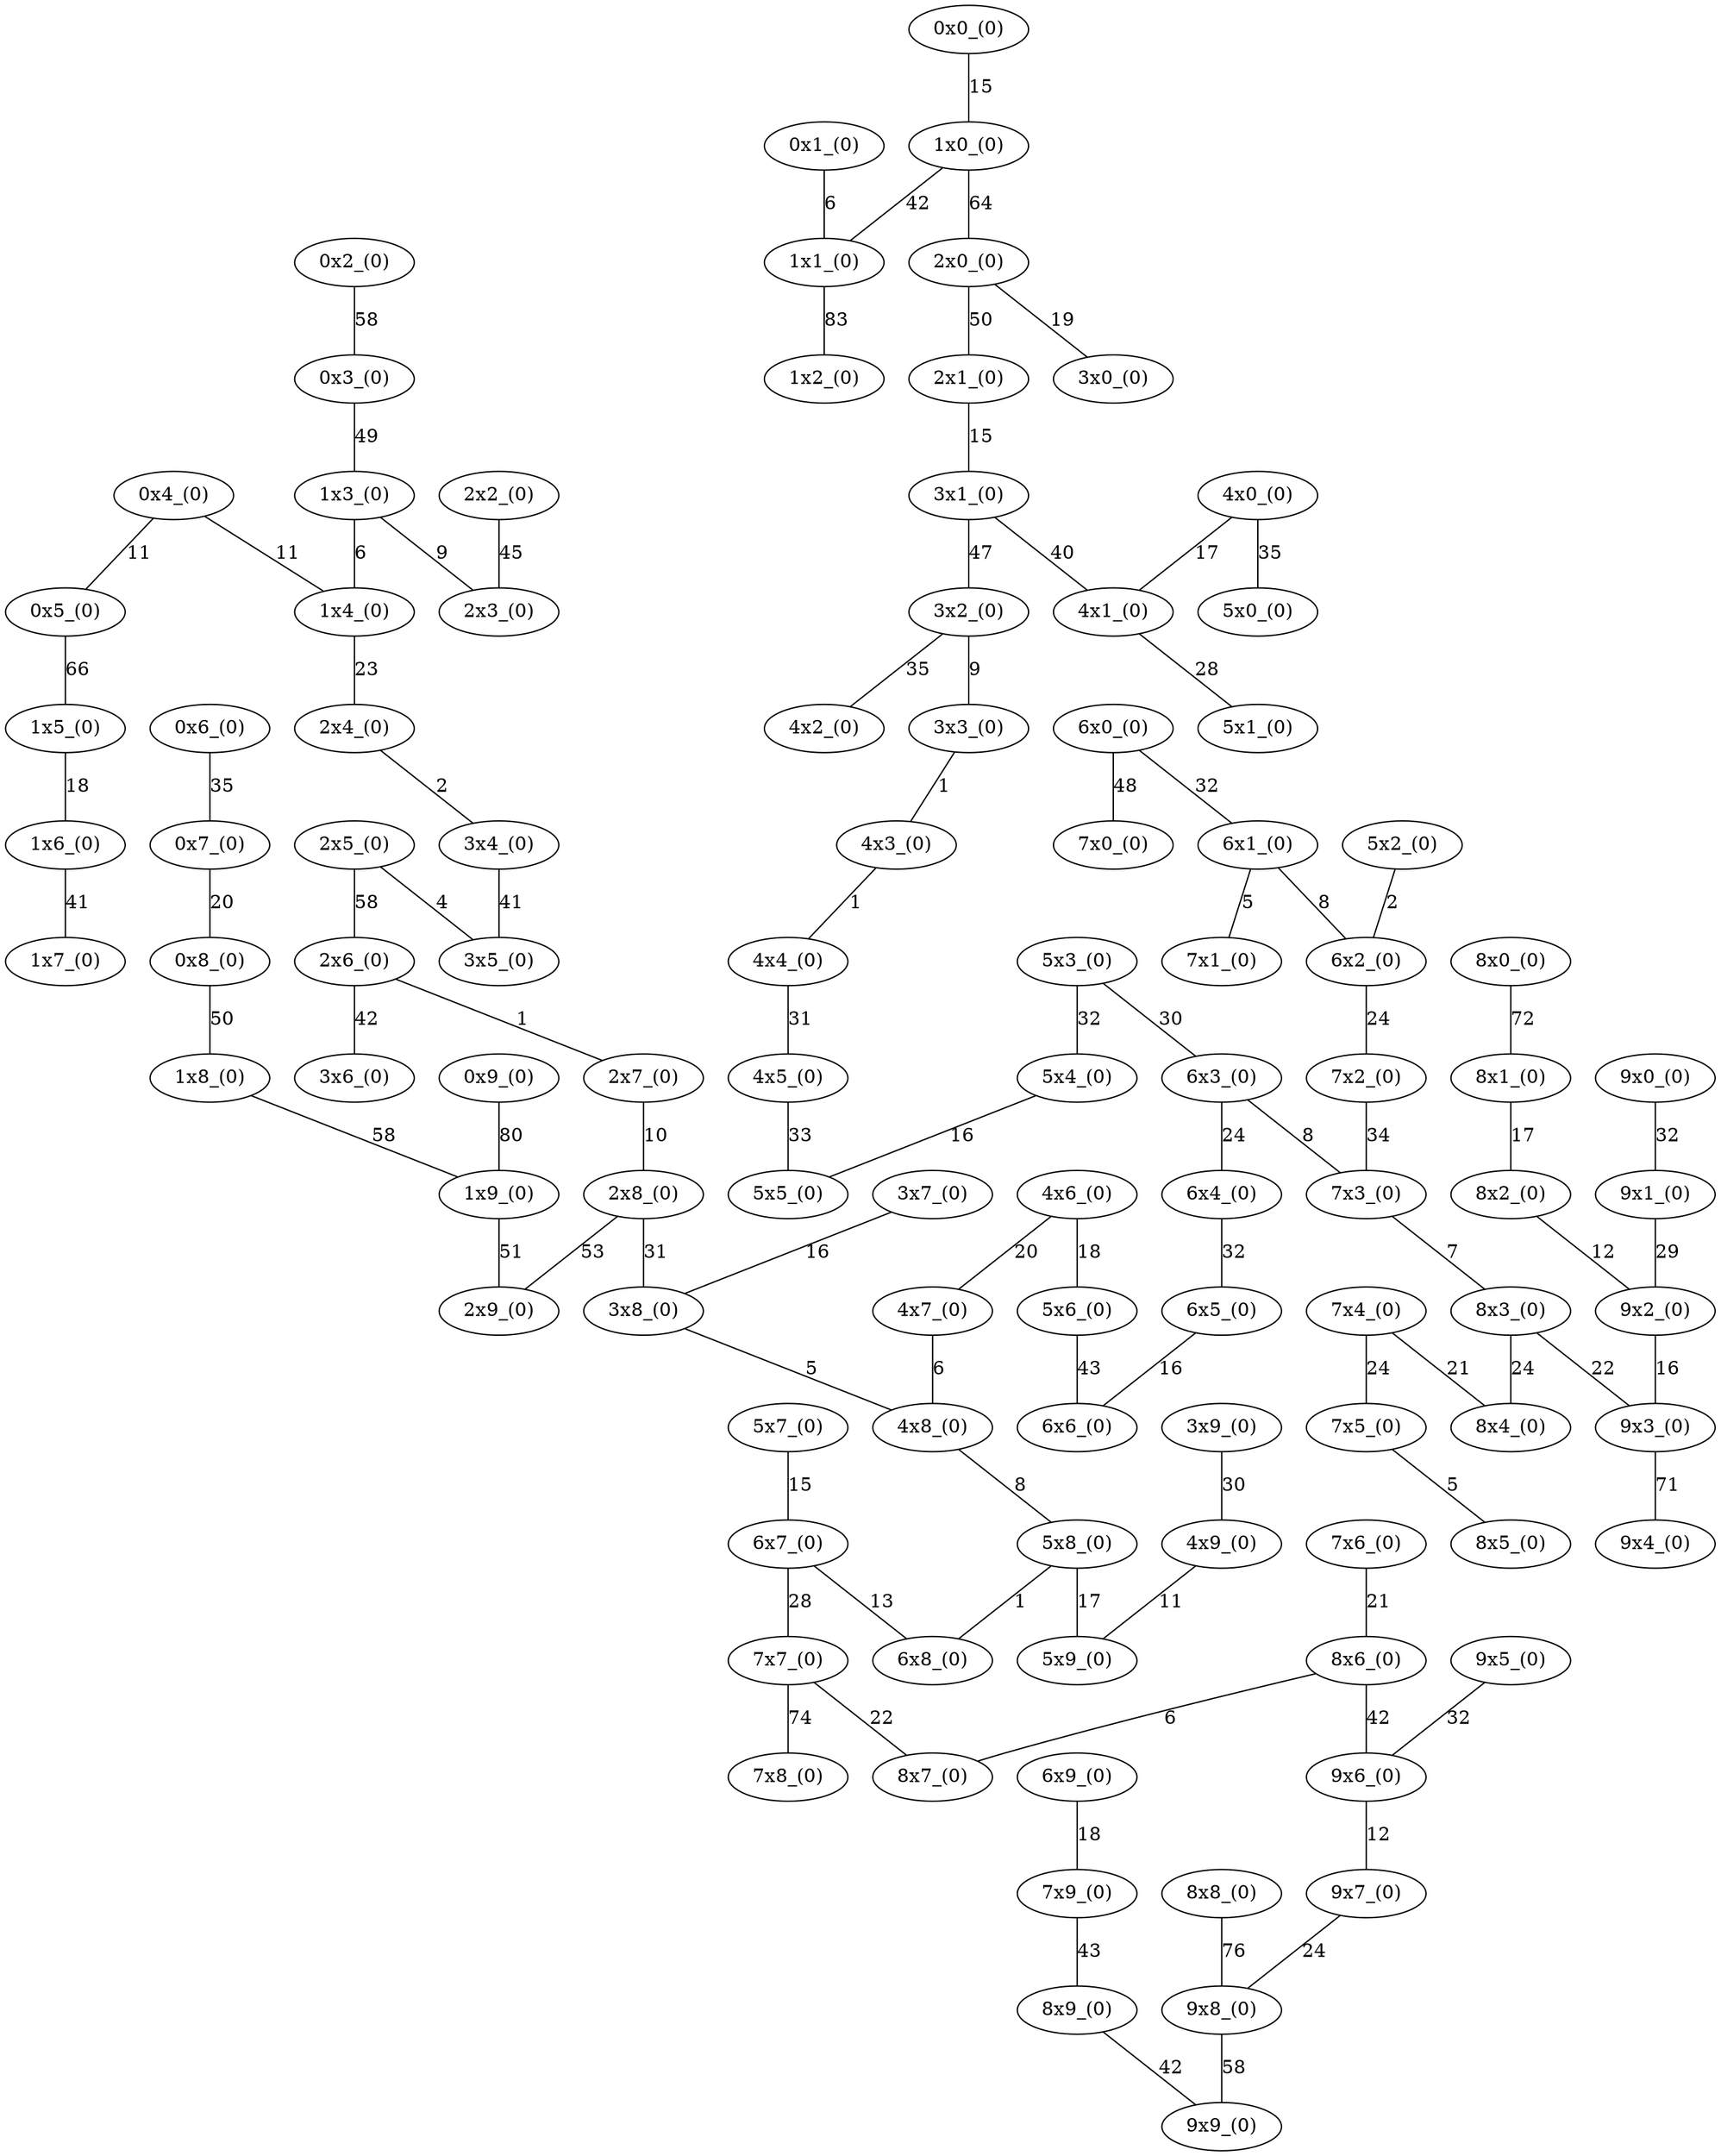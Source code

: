 graph {
    "0x0_(0)" [kruskal=9,weight=0,]
    "0x1_(0)" [kruskal=9,weight=0,]
    "0x2_(0)" [kruskal=9,weight=0,]
    "0x3_(0)" [kruskal=9,weight=0,]
    "0x4_(0)" [kruskal=9,weight=0,]
    "0x5_(0)" [kruskal=9,weight=0,]
    "0x6_(0)" [kruskal=9,weight=0,]
    "0x7_(0)" [kruskal=9,weight=0,]
    "0x8_(0)" [kruskal=9,weight=0,]
    "0x9_(0)" [kruskal=9,weight=0,]
    "1x0_(0)" [kruskal=9,weight=0,]
    "1x1_(0)" [kruskal=9,weight=0,]
    "1x2_(0)" [kruskal=9,weight=0,]
    "1x3_(0)" [kruskal=9,weight=0,]
    "1x4_(0)" [kruskal=9,weight=0,]
    "1x5_(0)" [kruskal=9,weight=0,]
    "1x6_(0)" [kruskal=9,weight=0,]
    "1x7_(0)" [kruskal=9,weight=0,]
    "1x8_(0)" [kruskal=9,weight=0,]
    "1x9_(0)" [kruskal=9,weight=0,]
    "2x0_(0)" [kruskal=9,weight=0,]
    "2x1_(0)" [kruskal=9,weight=0,]
    "2x2_(0)" [kruskal=9,weight=0,]
    "2x3_(0)" [kruskal=9,weight=0,]
    "2x4_(0)" [kruskal=9,weight=0,]
    "2x5_(0)" [kruskal=9,weight=0,]
    "2x6_(0)" [kruskal=9,weight=0,]
    "2x7_(0)" [kruskal=9,weight=0,]
    "2x8_(0)" [kruskal=9,weight=0,]
    "2x9_(0)" [kruskal=9,weight=0,]
    "3x0_(0)" [kruskal=9,weight=0,]
    "3x1_(0)" [kruskal=9,weight=0,]
    "3x2_(0)" [kruskal=9,weight=0,]
    "3x3_(0)" [kruskal=9,weight=0,]
    "3x4_(0)" [kruskal=9,weight=0,]
    "3x5_(0)" [kruskal=9,weight=0,]
    "3x6_(0)" [kruskal=9,weight=0,]
    "3x7_(0)" [kruskal=9,weight=0,]
    "3x8_(0)" [kruskal=9,weight=0,]
    "3x9_(0)" [kruskal=9,weight=0,]
    "4x0_(0)" [kruskal=9,weight=0,]
    "4x1_(0)" [kruskal=9,weight=0,]
    "4x2_(0)" [kruskal=9,weight=0,]
    "4x3_(0)" [kruskal=9,weight=0,]
    "4x4_(0)" [kruskal=9,weight=0,]
    "4x5_(0)" [kruskal=9,weight=0,]
    "4x6_(0)" [kruskal=9,weight=0,]
    "4x7_(0)" [kruskal=9,weight=0,]
    "4x8_(0)" [kruskal=9,weight=0,]
    "4x9_(0)" [kruskal=9,weight=0,]
    "5x0_(0)" [kruskal=9,weight=0,]
    "5x1_(0)" [kruskal=9,weight=0,]
    "5x2_(0)" [kruskal=9,weight=0,]
    "5x3_(0)" [kruskal=9,weight=0,]
    "5x4_(0)" [kruskal=9,weight=0,]
    "5x5_(0)" [kruskal=9,weight=0,]
    "5x6_(0)" [kruskal=9,weight=0,]
    "5x7_(0)" [kruskal=9,weight=0,]
    "5x8_(0)" [kruskal=9,weight=0,]
    "5x9_(0)" [kruskal=9,weight=0,]
    "6x0_(0)" [kruskal=9,weight=0,]
    "6x1_(0)" [kruskal=9,weight=0,]
    "6x2_(0)" [kruskal=9,weight=0,]
    "6x3_(0)" [kruskal=9,weight=0,]
    "6x4_(0)" [kruskal=9,weight=0,]
    "6x5_(0)" [kruskal=9,weight=0,]
    "6x6_(0)" [kruskal=9,weight=0,]
    "6x7_(0)" [kruskal=9,weight=0,]
    "6x8_(0)" [kruskal=9,weight=0,]
    "6x9_(0)" [kruskal=9,weight=0,]
    "7x0_(0)" [kruskal=9,weight=0,]
    "7x1_(0)" [kruskal=9,weight=0,]
    "7x2_(0)" [kruskal=9,weight=0,]
    "7x3_(0)" [kruskal=9,weight=0,]
    "7x4_(0)" [kruskal=9,weight=0,]
    "7x5_(0)" [kruskal=9,weight=0,]
    "7x6_(0)" [kruskal=9,weight=0,]
    "7x7_(0)" [kruskal=9,weight=0,]
    "7x8_(0)" [kruskal=9,weight=0,]
    "7x9_(0)" [kruskal=9,weight=0,]
    "8x0_(0)" [kruskal=9,weight=0,]
    "8x1_(0)" [kruskal=9,weight=0,]
    "8x2_(0)" [kruskal=9,weight=0,]
    "8x3_(0)" [kruskal=9,weight=0,]
    "8x4_(0)" [kruskal=9,weight=0,]
    "8x5_(0)" [kruskal=9,weight=0,]
    "8x6_(0)" [kruskal=9,weight=0,]
    "8x7_(0)" [kruskal=9,weight=0,]
    "8x8_(0)" [kruskal=9,weight=0,]
    "8x9_(0)" [kruskal=9,weight=0,]
    "9x0_(0)" [kruskal=9,weight=0,]
    "9x1_(0)" [kruskal=9,weight=0,]
    "9x2_(0)" [kruskal=9,weight=0,]
    "9x3_(0)" [kruskal=9,weight=0,]
    "9x4_(0)" [kruskal=9,weight=0,]
    "9x5_(0)" [kruskal=9,weight=0,]
    "9x6_(0)" [kruskal=9,weight=0,]
    "9x7_(0)" [kruskal=9,weight=0,]
    "9x8_(0)" [kruskal=9,weight=0,]
    "9x9_(0)" [kruskal=9,weight=0,]
    "1x1_(0)" -- "1x2_(0)" [label=83, weight=83]
    "2x6_(0)" -- "2x7_(0)" [label=1, weight=1]
    "3x3_(0)" -- "4x3_(0)" [label=1, weight=1]
    "4x3_(0)" -- "4x4_(0)" [label=1, weight=1]
    "5x8_(0)" -- "6x8_(0)" [label=1, weight=1]
    "2x4_(0)" -- "3x4_(0)" [label=2, weight=2]
    "5x2_(0)" -- "6x2_(0)" [label=2, weight=2]
    "2x5_(0)" -- "3x5_(0)" [label=4, weight=4]
    "3x8_(0)" -- "4x8_(0)" [label=5, weight=5]
    "6x1_(0)" -- "7x1_(0)" [label=5, weight=5]
    "7x5_(0)" -- "8x5_(0)" [label=5, weight=5]
    "0x1_(0)" -- "1x1_(0)" [label=6, weight=6]
    "1x3_(0)" -- "1x4_(0)" [label=6, weight=6]
    "4x7_(0)" -- "4x8_(0)" [label=6, weight=6]
    "8x6_(0)" -- "8x7_(0)" [label=6, weight=6]
    "7x3_(0)" -- "8x3_(0)" [label=7, weight=7]
    "4x8_(0)" -- "5x8_(0)" [label=8, weight=8]
    "6x1_(0)" -- "6x2_(0)" [label=8, weight=8]
    "6x3_(0)" -- "7x3_(0)" [label=8, weight=8]
    "1x3_(0)" -- "2x3_(0)" [label=9, weight=9]
    "3x2_(0)" -- "3x3_(0)" [label=9, weight=9]
    "2x7_(0)" -- "2x8_(0)" [label=10, weight=10]
    "0x4_(0)" -- "0x5_(0)" [label=11, weight=11]
    "0x4_(0)" -- "1x4_(0)" [label=11, weight=11]
    "4x9_(0)" -- "5x9_(0)" [label=11, weight=11]
    "8x2_(0)" -- "9x2_(0)" [label=12, weight=12]
    "9x6_(0)" -- "9x7_(0)" [label=12, weight=12]
    "6x7_(0)" -- "6x8_(0)" [label=13, weight=13]
    "0x0_(0)" -- "1x0_(0)" [label=15, weight=15]
    "2x1_(0)" -- "3x1_(0)" [label=15, weight=15]
    "5x7_(0)" -- "6x7_(0)" [label=15, weight=15]
    "3x7_(0)" -- "3x8_(0)" [label=16, weight=16]
    "5x4_(0)" -- "5x5_(0)" [label=16, weight=16]
    "6x5_(0)" -- "6x6_(0)" [label=16, weight=16]
    "9x2_(0)" -- "9x3_(0)" [label=16, weight=16]
    "4x0_(0)" -- "4x1_(0)" [label=17, weight=17]
    "5x8_(0)" -- "5x9_(0)" [label=17, weight=17]
    "8x1_(0)" -- "8x2_(0)" [label=17, weight=17]
    "1x5_(0)" -- "1x6_(0)" [label=18, weight=18]
    "4x6_(0)" -- "5x6_(0)" [label=18, weight=18]
    "6x9_(0)" -- "7x9_(0)" [label=18, weight=18]
    "2x0_(0)" -- "3x0_(0)" [label=19, weight=19]
    "0x7_(0)" -- "0x8_(0)" [label=20, weight=20]
    "4x6_(0)" -- "4x7_(0)" [label=20, weight=20]
    "7x4_(0)" -- "8x4_(0)" [label=21, weight=21]
    "7x6_(0)" -- "8x6_(0)" [label=21, weight=21]
    "7x7_(0)" -- "8x7_(0)" [label=22, weight=22]
    "8x3_(0)" -- "9x3_(0)" [label=22, weight=22]
    "1x4_(0)" -- "2x4_(0)" [label=23, weight=23]
    "6x3_(0)" -- "6x4_(0)" [label=24, weight=24]
    "6x2_(0)" -- "7x2_(0)" [label=24, weight=24]
    "7x4_(0)" -- "7x5_(0)" [label=24, weight=24]
    "8x3_(0)" -- "8x4_(0)" [label=24, weight=24]
    "9x7_(0)" -- "9x8_(0)" [label=24, weight=24]
    "4x1_(0)" -- "5x1_(0)" [label=28, weight=28]
    "6x7_(0)" -- "7x7_(0)" [label=28, weight=28]
    "9x1_(0)" -- "9x2_(0)" [label=29, weight=29]
    "3x9_(0)" -- "4x9_(0)" [label=30, weight=30]
    "5x3_(0)" -- "6x3_(0)" [label=30, weight=30]
    "2x8_(0)" -- "3x8_(0)" [label=31, weight=31]
    "4x4_(0)" -- "4x5_(0)" [label=31, weight=31]
    "5x3_(0)" -- "5x4_(0)" [label=32, weight=32]
    "6x0_(0)" -- "6x1_(0)" [label=32, weight=32]
    "6x4_(0)" -- "6x5_(0)" [label=32, weight=32]
    "9x0_(0)" -- "9x1_(0)" [label=32, weight=32]
    "9x5_(0)" -- "9x6_(0)" [label=32, weight=32]
    "4x5_(0)" -- "5x5_(0)" [label=33, weight=33]
    "7x2_(0)" -- "7x3_(0)" [label=34, weight=34]
    "0x6_(0)" -- "0x7_(0)" [label=35, weight=35]
    "3x2_(0)" -- "4x2_(0)" [label=35, weight=35]
    "4x0_(0)" -- "5x0_(0)" [label=35, weight=35]
    "3x1_(0)" -- "4x1_(0)" [label=40, weight=40]
    "1x6_(0)" -- "1x7_(0)" [label=41, weight=41]
    "3x4_(0)" -- "3x5_(0)" [label=41, weight=41]
    "1x0_(0)" -- "1x1_(0)" [label=42, weight=42]
    "2x6_(0)" -- "3x6_(0)" [label=42, weight=42]
    "8x6_(0)" -- "9x6_(0)" [label=42, weight=42]
    "8x9_(0)" -- "9x9_(0)" [label=42, weight=42]
    "5x6_(0)" -- "6x6_(0)" [label=43, weight=43]
    "7x9_(0)" -- "8x9_(0)" [label=43, weight=43]
    "2x2_(0)" -- "2x3_(0)" [label=45, weight=45]
    "3x1_(0)" -- "3x2_(0)" [label=47, weight=47]
    "6x0_(0)" -- "7x0_(0)" [label=48, weight=48]
    "0x3_(0)" -- "1x3_(0)" [label=49, weight=49]
    "0x8_(0)" -- "1x8_(0)" [label=50, weight=50]
    "2x0_(0)" -- "2x1_(0)" [label=50, weight=50]
    "1x9_(0)" -- "2x9_(0)" [label=51, weight=51]
    "2x8_(0)" -- "2x9_(0)" [label=53, weight=53]
    "0x2_(0)" -- "0x3_(0)" [label=58, weight=58]
    "1x8_(0)" -- "1x9_(0)" [label=58, weight=58]
    "2x5_(0)" -- "2x6_(0)" [label=58, weight=58]
    "9x8_(0)" -- "9x9_(0)" [label=58, weight=58]
    "1x0_(0)" -- "2x0_(0)" [label=64, weight=64]
    "0x5_(0)" -- "1x5_(0)" [label=66, weight=66]
    "9x3_(0)" -- "9x4_(0)" [label=71, weight=71]
    "8x0_(0)" -- "8x1_(0)" [label=72, weight=72]
    "7x7_(0)" -- "7x8_(0)" [label=74, weight=74]
    "8x8_(0)" -- "9x8_(0)" [label=76, weight=76]
    "0x9_(0)" -- "1x9_(0)" [label=80, weight=80]
}
